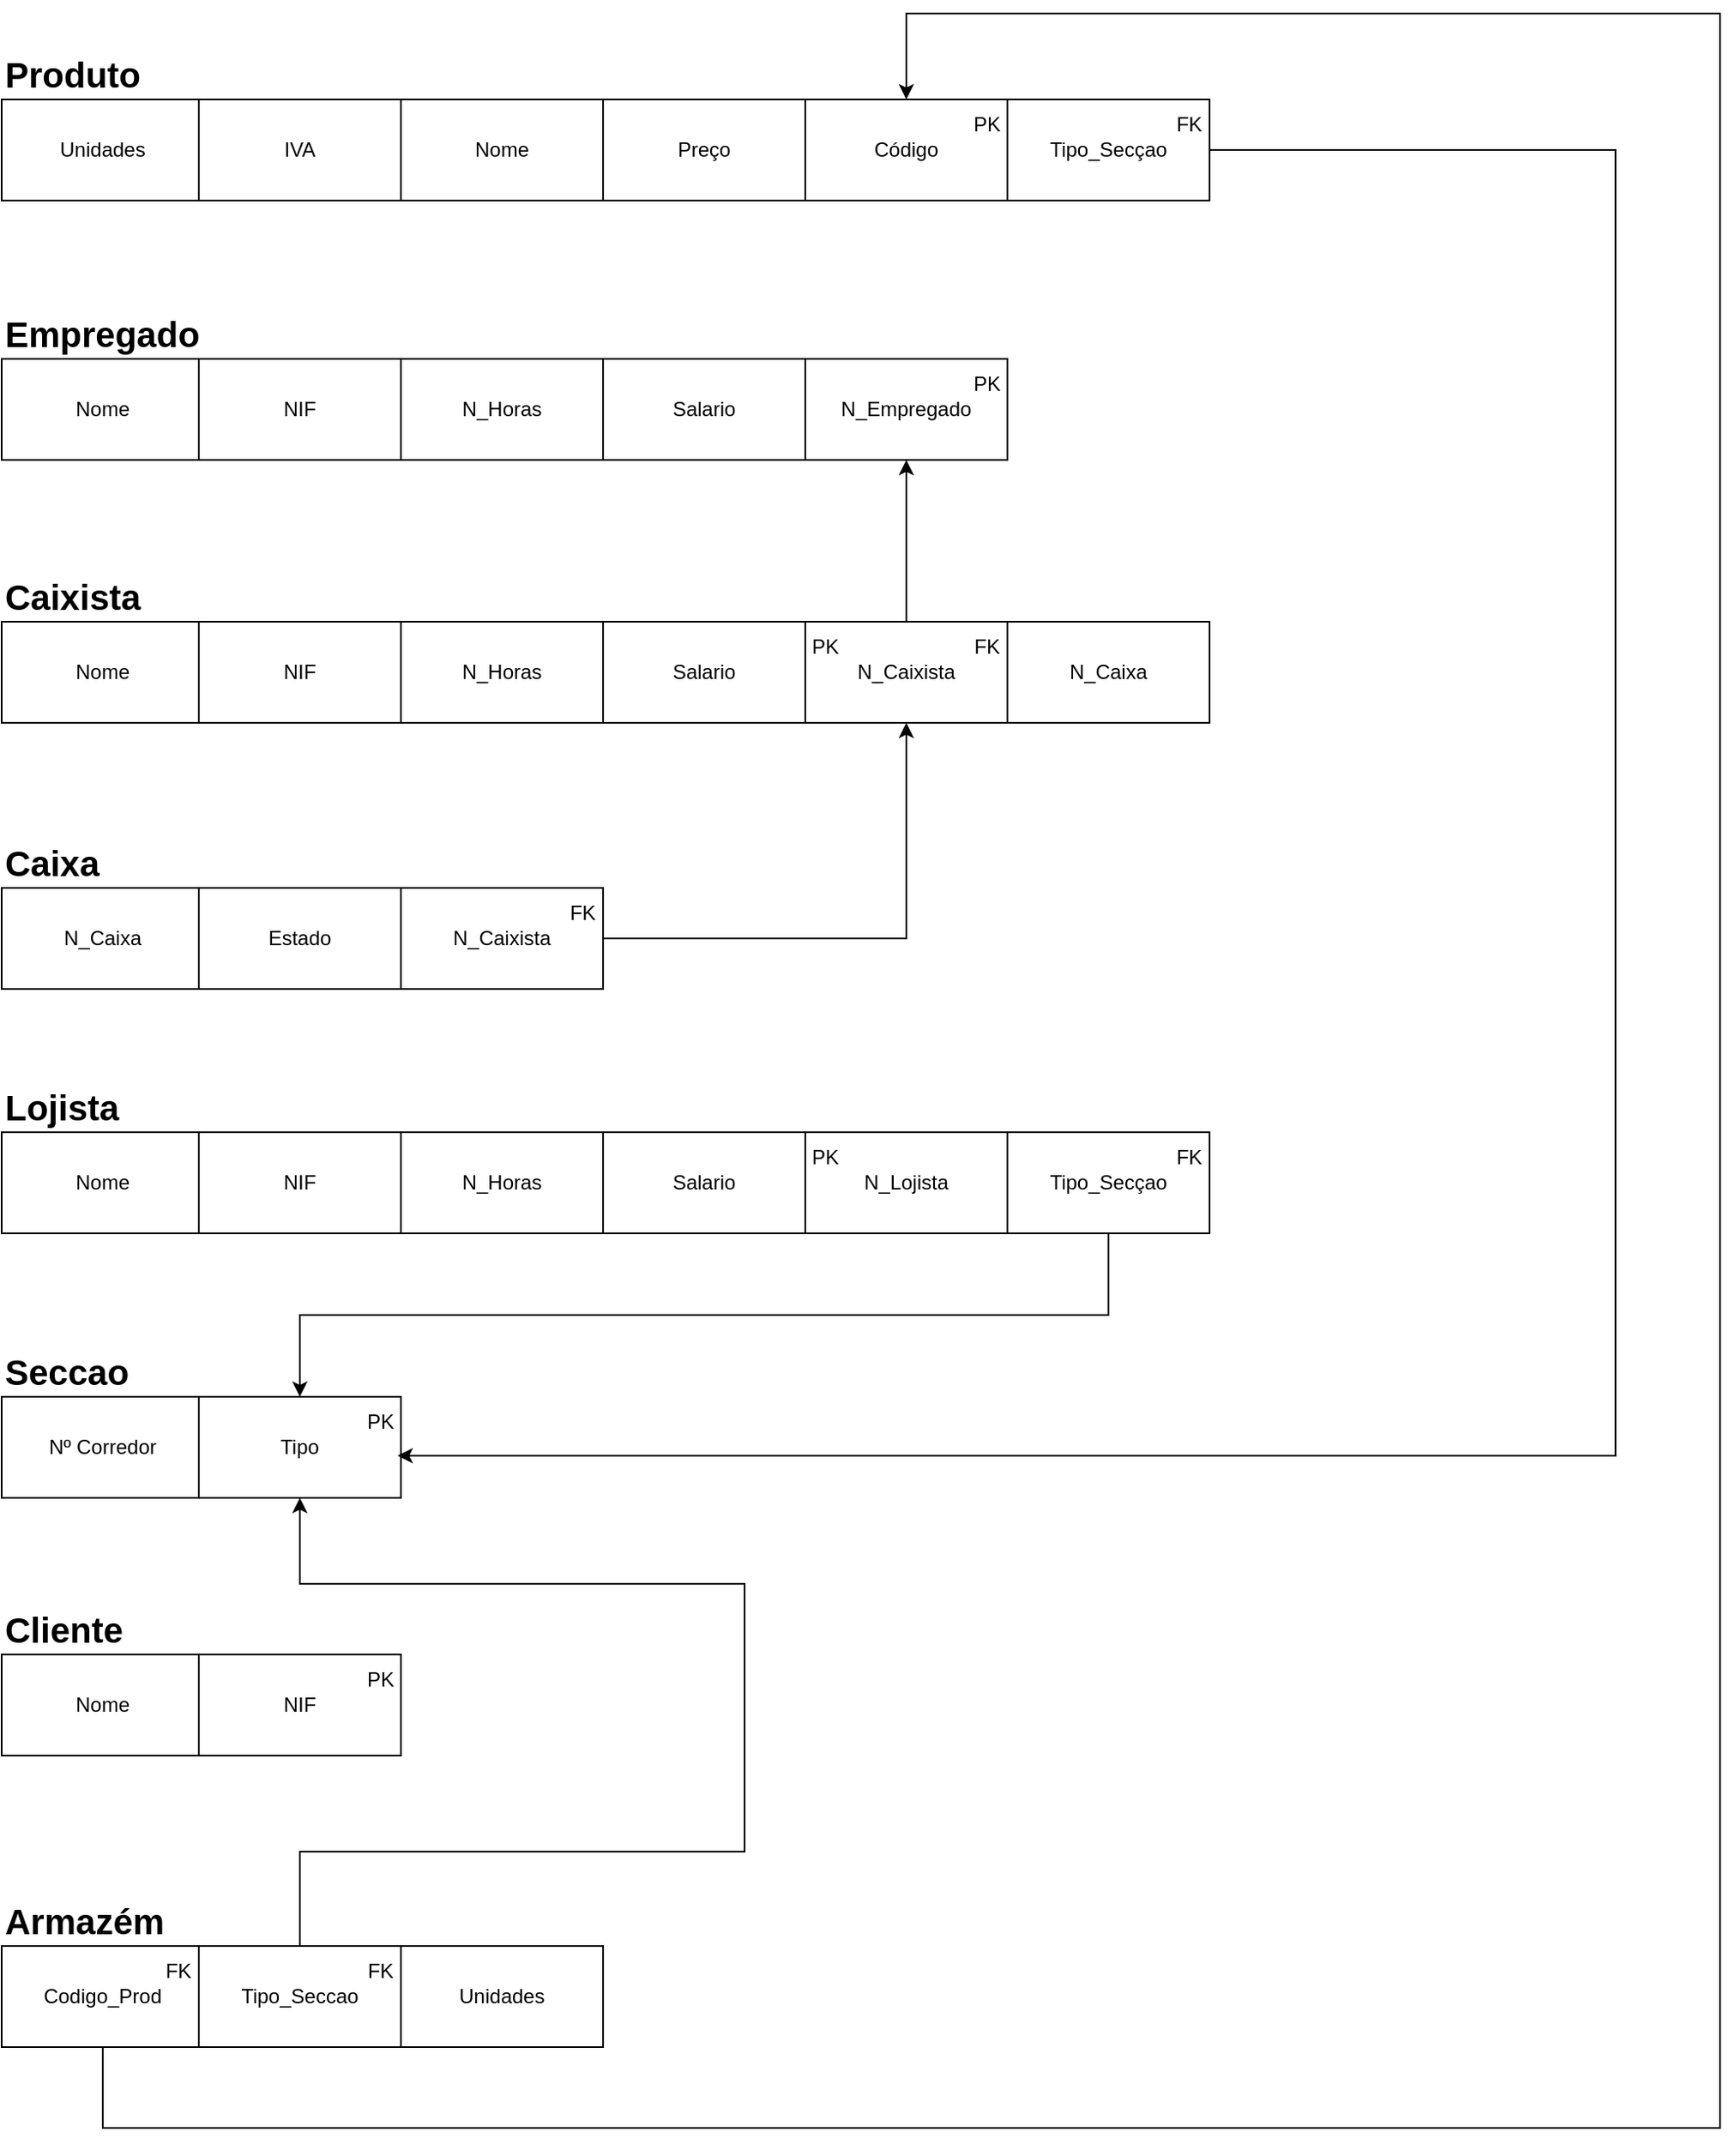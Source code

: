 <mxfile version="24.4.14" type="device">
  <diagram name="Página-1" id="ahN8m9uk_vAZG7zs7Rr1">
    <mxGraphModel dx="1764" dy="1287" grid="0" gridSize="10" guides="1" tooltips="1" connect="1" arrows="1" fold="1" page="1" pageScale="1" pageWidth="1169" pageHeight="1654" background="#ffffff" math="0" shadow="0">
      <root>
        <mxCell id="0" />
        <mxCell id="1" parent="0" />
        <mxCell id="-d4R5JZGhD-nRuGtneuG-2" value="Unidades" style="rounded=0;whiteSpace=wrap;html=1;" vertex="1" parent="1">
          <mxGeometry x="71" y="84" width="120" height="60" as="geometry" />
        </mxCell>
        <mxCell id="-d4R5JZGhD-nRuGtneuG-3" value="IVA" style="rounded=0;whiteSpace=wrap;html=1;" vertex="1" parent="1">
          <mxGeometry x="188" y="84" width="120" height="60" as="geometry" />
        </mxCell>
        <mxCell id="-d4R5JZGhD-nRuGtneuG-4" value="Nome" style="rounded=0;whiteSpace=wrap;html=1;" vertex="1" parent="1">
          <mxGeometry x="308" y="84" width="120" height="60" as="geometry" />
        </mxCell>
        <mxCell id="-d4R5JZGhD-nRuGtneuG-5" value="Preço" style="rounded=0;whiteSpace=wrap;html=1;" vertex="1" parent="1">
          <mxGeometry x="428" y="84" width="120" height="60" as="geometry" />
        </mxCell>
        <mxCell id="-d4R5JZGhD-nRuGtneuG-6" value="Código" style="rounded=0;whiteSpace=wrap;html=1;" vertex="1" parent="1">
          <mxGeometry x="548" y="84" width="120" height="60" as="geometry" />
        </mxCell>
        <mxCell id="-d4R5JZGhD-nRuGtneuG-7" value="Tipo_Secçao" style="rounded=0;whiteSpace=wrap;html=1;" vertex="1" parent="1">
          <mxGeometry x="668" y="84" width="120" height="60" as="geometry" />
        </mxCell>
        <mxCell id="-d4R5JZGhD-nRuGtneuG-8" value="Nome" style="rounded=0;whiteSpace=wrap;html=1;" vertex="1" parent="1">
          <mxGeometry x="71" y="238" width="120" height="60" as="geometry" />
        </mxCell>
        <mxCell id="-d4R5JZGhD-nRuGtneuG-9" value="NIF" style="rounded=0;whiteSpace=wrap;html=1;" vertex="1" parent="1">
          <mxGeometry x="188" y="238" width="120" height="60" as="geometry" />
        </mxCell>
        <mxCell id="-d4R5JZGhD-nRuGtneuG-10" value="N_Horas" style="rounded=0;whiteSpace=wrap;html=1;" vertex="1" parent="1">
          <mxGeometry x="308" y="238" width="120" height="60" as="geometry" />
        </mxCell>
        <mxCell id="-d4R5JZGhD-nRuGtneuG-11" value="Salario" style="rounded=0;whiteSpace=wrap;html=1;" vertex="1" parent="1">
          <mxGeometry x="428" y="238" width="120" height="60" as="geometry" />
        </mxCell>
        <mxCell id="-d4R5JZGhD-nRuGtneuG-12" value="N_Empregado" style="rounded=0;whiteSpace=wrap;html=1;" vertex="1" parent="1">
          <mxGeometry x="548" y="238" width="120" height="60" as="geometry" />
        </mxCell>
        <mxCell id="-d4R5JZGhD-nRuGtneuG-29" value="&lt;b&gt;&lt;font style=&quot;font-size: 21px;&quot;&gt;Produto&lt;/font&gt;&lt;/b&gt;" style="text;html=1;align=left;verticalAlign=middle;whiteSpace=wrap;rounded=0;" vertex="1" parent="1">
          <mxGeometry x="71" y="54" width="117" height="30" as="geometry" />
        </mxCell>
        <mxCell id="-d4R5JZGhD-nRuGtneuG-30" value="&lt;b&gt;&lt;font style=&quot;font-size: 21px;&quot;&gt;Empregado&lt;/font&gt;&lt;/b&gt;" style="text;html=1;align=left;verticalAlign=middle;whiteSpace=wrap;rounded=0;" vertex="1" parent="1">
          <mxGeometry x="71" y="208" width="117" height="30" as="geometry" />
        </mxCell>
        <mxCell id="-d4R5JZGhD-nRuGtneuG-33" value="N_Caixa" style="rounded=0;whiteSpace=wrap;html=1;" vertex="1" parent="1">
          <mxGeometry x="71" y="552" width="120" height="60" as="geometry" />
        </mxCell>
        <mxCell id="-d4R5JZGhD-nRuGtneuG-34" value="Estado" style="rounded=0;whiteSpace=wrap;html=1;" vertex="1" parent="1">
          <mxGeometry x="188" y="552" width="120" height="60" as="geometry" />
        </mxCell>
        <mxCell id="-d4R5JZGhD-nRuGtneuG-91" style="edgeStyle=orthogonalEdgeStyle;rounded=0;orthogonalLoop=1;jettySize=auto;html=1;exitX=1;exitY=0.5;exitDx=0;exitDy=0;entryX=0.5;entryY=1;entryDx=0;entryDy=0;" edge="1" parent="1" source="-d4R5JZGhD-nRuGtneuG-35" target="-d4R5JZGhD-nRuGtneuG-65">
          <mxGeometry relative="1" as="geometry" />
        </mxCell>
        <mxCell id="-d4R5JZGhD-nRuGtneuG-35" value="N_Caixista" style="rounded=0;whiteSpace=wrap;html=1;" vertex="1" parent="1">
          <mxGeometry x="308" y="552" width="120" height="60" as="geometry" />
        </mxCell>
        <mxCell id="-d4R5JZGhD-nRuGtneuG-36" value="&lt;span style=&quot;font-size: 21px;&quot;&gt;&lt;b&gt;Caixa&lt;/b&gt;&lt;/span&gt;" style="text;html=1;align=left;verticalAlign=middle;whiteSpace=wrap;rounded=0;" vertex="1" parent="1">
          <mxGeometry x="71" y="522" width="117" height="30" as="geometry" />
        </mxCell>
        <mxCell id="-d4R5JZGhD-nRuGtneuG-42" value="N_Caixa" style="rounded=0;whiteSpace=wrap;html=1;" vertex="1" parent="1">
          <mxGeometry x="668" y="394" width="120" height="60" as="geometry" />
        </mxCell>
        <mxCell id="-d4R5JZGhD-nRuGtneuG-43" value="&lt;b&gt;&lt;font style=&quot;font-size: 21px;&quot;&gt;Caixista&lt;/font&gt;&lt;/b&gt;" style="text;html=1;align=left;verticalAlign=middle;whiteSpace=wrap;rounded=0;" vertex="1" parent="1">
          <mxGeometry x="71" y="364" width="117" height="30" as="geometry" />
        </mxCell>
        <mxCell id="-d4R5JZGhD-nRuGtneuG-85" style="edgeStyle=orthogonalEdgeStyle;rounded=0;orthogonalLoop=1;jettySize=auto;html=1;exitX=0.5;exitY=1;exitDx=0;exitDy=0;entryX=0.5;entryY=0;entryDx=0;entryDy=0;" edge="1" parent="1" source="-d4R5JZGhD-nRuGtneuG-49" target="-d4R5JZGhD-nRuGtneuG-52">
          <mxGeometry relative="1" as="geometry" />
        </mxCell>
        <mxCell id="-d4R5JZGhD-nRuGtneuG-49" value="Tipo_Secçao" style="rounded=0;whiteSpace=wrap;html=1;" vertex="1" parent="1">
          <mxGeometry x="668" y="697" width="120" height="60" as="geometry" />
        </mxCell>
        <mxCell id="-d4R5JZGhD-nRuGtneuG-50" value="&lt;span style=&quot;font-size: 21px;&quot;&gt;&lt;b&gt;Lojista&lt;/b&gt;&lt;/span&gt;" style="text;html=1;align=left;verticalAlign=middle;whiteSpace=wrap;rounded=0;" vertex="1" parent="1">
          <mxGeometry x="71" y="667" width="117" height="30" as="geometry" />
        </mxCell>
        <mxCell id="-d4R5JZGhD-nRuGtneuG-51" value="Nº Corredor" style="rounded=0;whiteSpace=wrap;html=1;" vertex="1" parent="1">
          <mxGeometry x="71" y="854" width="120" height="60" as="geometry" />
        </mxCell>
        <mxCell id="-d4R5JZGhD-nRuGtneuG-52" value="Tipo" style="rounded=0;whiteSpace=wrap;html=1;" vertex="1" parent="1">
          <mxGeometry x="188" y="854" width="120" height="60" as="geometry" />
        </mxCell>
        <mxCell id="-d4R5JZGhD-nRuGtneuG-53" value="&lt;span style=&quot;font-size: 21px;&quot;&gt;&lt;b&gt;Seccao&lt;/b&gt;&lt;/span&gt;" style="text;html=1;align=left;verticalAlign=middle;whiteSpace=wrap;rounded=0;" vertex="1" parent="1">
          <mxGeometry x="71" y="824" width="117" height="30" as="geometry" />
        </mxCell>
        <mxCell id="-d4R5JZGhD-nRuGtneuG-54" value="Nome" style="rounded=0;whiteSpace=wrap;html=1;" vertex="1" parent="1">
          <mxGeometry x="71" y="1007" width="120" height="60" as="geometry" />
        </mxCell>
        <mxCell id="-d4R5JZGhD-nRuGtneuG-55" value="NIF" style="rounded=0;whiteSpace=wrap;html=1;" vertex="1" parent="1">
          <mxGeometry x="188" y="1007" width="120" height="60" as="geometry" />
        </mxCell>
        <mxCell id="-d4R5JZGhD-nRuGtneuG-56" value="&lt;span style=&quot;font-size: 21px;&quot;&gt;&lt;b&gt;Cliente&lt;/b&gt;&lt;/span&gt;" style="text;html=1;align=left;verticalAlign=middle;whiteSpace=wrap;rounded=0;" vertex="1" parent="1">
          <mxGeometry x="71" y="977" width="117" height="30" as="geometry" />
        </mxCell>
        <mxCell id="-d4R5JZGhD-nRuGtneuG-84" style="edgeStyle=orthogonalEdgeStyle;rounded=0;orthogonalLoop=1;jettySize=auto;html=1;exitX=0.5;exitY=1;exitDx=0;exitDy=0;entryX=0.5;entryY=0;entryDx=0;entryDy=0;" edge="1" parent="1" source="-d4R5JZGhD-nRuGtneuG-57" target="-d4R5JZGhD-nRuGtneuG-6">
          <mxGeometry relative="1" as="geometry">
            <Array as="points">
              <mxPoint x="131" y="1288" />
              <mxPoint x="1091" y="1288" />
              <mxPoint x="1091" y="33" />
              <mxPoint x="608" y="33" />
            </Array>
          </mxGeometry>
        </mxCell>
        <mxCell id="-d4R5JZGhD-nRuGtneuG-57" value="Codigo_Prod" style="rounded=0;whiteSpace=wrap;html=1;" vertex="1" parent="1">
          <mxGeometry x="71" y="1180" width="120" height="60" as="geometry" />
        </mxCell>
        <mxCell id="-d4R5JZGhD-nRuGtneuG-89" style="edgeStyle=orthogonalEdgeStyle;rounded=0;orthogonalLoop=1;jettySize=auto;html=1;exitX=0.5;exitY=0;exitDx=0;exitDy=0;entryX=0.5;entryY=1;entryDx=0;entryDy=0;" edge="1" parent="1" source="-d4R5JZGhD-nRuGtneuG-58" target="-d4R5JZGhD-nRuGtneuG-52">
          <mxGeometry relative="1" as="geometry">
            <Array as="points">
              <mxPoint x="248" y="1124" />
              <mxPoint x="512" y="1124" />
              <mxPoint x="512" y="965" />
              <mxPoint x="248" y="965" />
            </Array>
          </mxGeometry>
        </mxCell>
        <mxCell id="-d4R5JZGhD-nRuGtneuG-58" value="Tipo_Seccao" style="rounded=0;whiteSpace=wrap;html=1;" vertex="1" parent="1">
          <mxGeometry x="188" y="1180" width="120" height="60" as="geometry" />
        </mxCell>
        <mxCell id="-d4R5JZGhD-nRuGtneuG-59" value="&lt;span style=&quot;font-size: 21px;&quot;&gt;&lt;b&gt;Armazém&lt;/b&gt;&lt;/span&gt;" style="text;html=1;align=left;verticalAlign=middle;whiteSpace=wrap;rounded=0;" vertex="1" parent="1">
          <mxGeometry x="71" y="1150" width="117" height="30" as="geometry" />
        </mxCell>
        <mxCell id="-d4R5JZGhD-nRuGtneuG-60" value="Unidades" style="rounded=0;whiteSpace=wrap;html=1;" vertex="1" parent="1">
          <mxGeometry x="308" y="1180" width="120" height="60" as="geometry" />
        </mxCell>
        <mxCell id="-d4R5JZGhD-nRuGtneuG-61" value="Nome" style="rounded=0;whiteSpace=wrap;html=1;" vertex="1" parent="1">
          <mxGeometry x="71" y="394" width="120" height="60" as="geometry" />
        </mxCell>
        <mxCell id="-d4R5JZGhD-nRuGtneuG-62" value="NIF" style="rounded=0;whiteSpace=wrap;html=1;" vertex="1" parent="1">
          <mxGeometry x="188" y="394" width="120" height="60" as="geometry" />
        </mxCell>
        <mxCell id="-d4R5JZGhD-nRuGtneuG-63" value="N_Horas" style="rounded=0;whiteSpace=wrap;html=1;" vertex="1" parent="1">
          <mxGeometry x="308" y="394" width="120" height="60" as="geometry" />
        </mxCell>
        <mxCell id="-d4R5JZGhD-nRuGtneuG-64" value="Salario" style="rounded=0;whiteSpace=wrap;html=1;" vertex="1" parent="1">
          <mxGeometry x="428" y="394" width="120" height="60" as="geometry" />
        </mxCell>
        <mxCell id="-d4R5JZGhD-nRuGtneuG-90" style="edgeStyle=orthogonalEdgeStyle;rounded=0;orthogonalLoop=1;jettySize=auto;html=1;exitX=0.5;exitY=0;exitDx=0;exitDy=0;entryX=0.5;entryY=1;entryDx=0;entryDy=0;" edge="1" parent="1" source="-d4R5JZGhD-nRuGtneuG-65" target="-d4R5JZGhD-nRuGtneuG-12">
          <mxGeometry relative="1" as="geometry" />
        </mxCell>
        <mxCell id="-d4R5JZGhD-nRuGtneuG-65" value="N_Caixista" style="rounded=0;whiteSpace=wrap;html=1;" vertex="1" parent="1">
          <mxGeometry x="548" y="394" width="120" height="60" as="geometry" />
        </mxCell>
        <mxCell id="-d4R5JZGhD-nRuGtneuG-66" value="Nome" style="rounded=0;whiteSpace=wrap;html=1;" vertex="1" parent="1">
          <mxGeometry x="71" y="697" width="120" height="60" as="geometry" />
        </mxCell>
        <mxCell id="-d4R5JZGhD-nRuGtneuG-67" value="NIF" style="rounded=0;whiteSpace=wrap;html=1;" vertex="1" parent="1">
          <mxGeometry x="188" y="697" width="120" height="60" as="geometry" />
        </mxCell>
        <mxCell id="-d4R5JZGhD-nRuGtneuG-68" value="N_Horas" style="rounded=0;whiteSpace=wrap;html=1;" vertex="1" parent="1">
          <mxGeometry x="308" y="697" width="120" height="60" as="geometry" />
        </mxCell>
        <mxCell id="-d4R5JZGhD-nRuGtneuG-69" value="Salario" style="rounded=0;whiteSpace=wrap;html=1;" vertex="1" parent="1">
          <mxGeometry x="428" y="697" width="120" height="60" as="geometry" />
        </mxCell>
        <mxCell id="-d4R5JZGhD-nRuGtneuG-70" value="N_Lojista" style="rounded=0;whiteSpace=wrap;html=1;" vertex="1" parent="1">
          <mxGeometry x="548" y="697" width="120" height="60" as="geometry" />
        </mxCell>
        <mxCell id="-d4R5JZGhD-nRuGtneuG-71" value="PK" style="text;html=1;align=center;verticalAlign=middle;whiteSpace=wrap;rounded=0;" vertex="1" parent="1">
          <mxGeometry x="644" y="84" width="24" height="30" as="geometry" />
        </mxCell>
        <mxCell id="-d4R5JZGhD-nRuGtneuG-73" value="FK" style="text;html=1;align=center;verticalAlign=middle;whiteSpace=wrap;rounded=0;" vertex="1" parent="1">
          <mxGeometry x="644" y="394" width="24" height="30" as="geometry" />
        </mxCell>
        <mxCell id="-d4R5JZGhD-nRuGtneuG-74" value="FK" style="text;html=1;align=center;verticalAlign=middle;whiteSpace=wrap;rounded=0;" vertex="1" parent="1">
          <mxGeometry x="404" y="552" width="24" height="30" as="geometry" />
        </mxCell>
        <mxCell id="-d4R5JZGhD-nRuGtneuG-75" value="FK" style="text;html=1;align=center;verticalAlign=middle;whiteSpace=wrap;rounded=0;" vertex="1" parent="1">
          <mxGeometry x="764" y="697" width="24" height="30" as="geometry" />
        </mxCell>
        <mxCell id="-d4R5JZGhD-nRuGtneuG-76" value="FK" style="text;html=1;align=center;verticalAlign=middle;whiteSpace=wrap;rounded=0;" vertex="1" parent="1">
          <mxGeometry x="284" y="1180" width="24" height="30" as="geometry" />
        </mxCell>
        <mxCell id="-d4R5JZGhD-nRuGtneuG-77" value="FK" style="text;html=1;align=center;verticalAlign=middle;whiteSpace=wrap;rounded=0;" vertex="1" parent="1">
          <mxGeometry x="164" y="1180" width="24" height="30" as="geometry" />
        </mxCell>
        <mxCell id="-d4R5JZGhD-nRuGtneuG-88" style="edgeStyle=orthogonalEdgeStyle;rounded=0;orthogonalLoop=1;jettySize=auto;html=1;exitX=1;exitY=1;exitDx=0;exitDy=0;" edge="1" parent="1" source="-d4R5JZGhD-nRuGtneuG-78">
          <mxGeometry relative="1" as="geometry">
            <mxPoint x="306" y="889" as="targetPoint" />
            <Array as="points">
              <mxPoint x="1029" y="114" />
              <mxPoint x="1029" y="889" />
              <mxPoint x="308" y="889" />
            </Array>
          </mxGeometry>
        </mxCell>
        <mxCell id="-d4R5JZGhD-nRuGtneuG-78" value="FK" style="text;html=1;align=center;verticalAlign=middle;whiteSpace=wrap;rounded=0;" vertex="1" parent="1">
          <mxGeometry x="764" y="84" width="24" height="30" as="geometry" />
        </mxCell>
        <mxCell id="-d4R5JZGhD-nRuGtneuG-79" value="PK" style="text;html=1;align=center;verticalAlign=middle;whiteSpace=wrap;rounded=0;" vertex="1" parent="1">
          <mxGeometry x="644" y="238" width="24" height="30" as="geometry" />
        </mxCell>
        <mxCell id="-d4R5JZGhD-nRuGtneuG-80" value="PK" style="text;html=1;align=center;verticalAlign=middle;whiteSpace=wrap;rounded=0;" vertex="1" parent="1">
          <mxGeometry x="548" y="394" width="24" height="30" as="geometry" />
        </mxCell>
        <mxCell id="-d4R5JZGhD-nRuGtneuG-81" value="PK" style="text;html=1;align=center;verticalAlign=middle;whiteSpace=wrap;rounded=0;" vertex="1" parent="1">
          <mxGeometry x="548" y="697" width="24" height="30" as="geometry" />
        </mxCell>
        <mxCell id="-d4R5JZGhD-nRuGtneuG-82" value="PK" style="text;html=1;align=center;verticalAlign=middle;whiteSpace=wrap;rounded=0;" vertex="1" parent="1">
          <mxGeometry x="284" y="854" width="24" height="30" as="geometry" />
        </mxCell>
        <mxCell id="-d4R5JZGhD-nRuGtneuG-83" value="PK" style="text;html=1;align=center;verticalAlign=middle;whiteSpace=wrap;rounded=0;" vertex="1" parent="1">
          <mxGeometry x="284" y="1007" width="24" height="30" as="geometry" />
        </mxCell>
      </root>
    </mxGraphModel>
  </diagram>
</mxfile>
